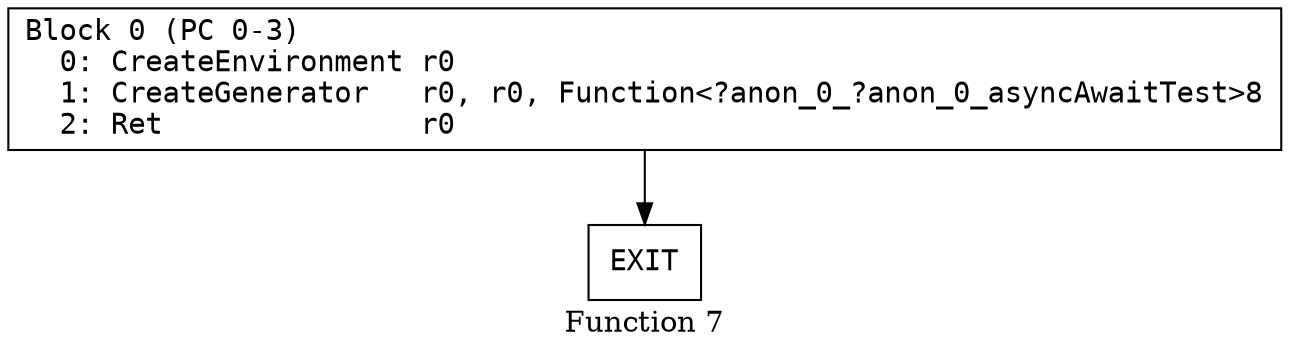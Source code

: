 // Function 7 from flow_control
// Generated from data/flow_control.dot

digraph {
  rankdir=TB;
  node [shape=box, fontname="monospace"];

  label = "Function 7";
  style = filled;
  color = lightgrey;

  f7_n0 [ label = "Block 0 (PC 0-3)\l  0: CreateEnvironment r0\l  1: CreateGenerator   r0, r0, Function<?anon_0_?anon_0_asyncAwaitTest>8\l  2: Ret               r0\l" ]
  f7_n1 [ label = "EXIT" ]

  f7_n0 -> f7_n1
}
